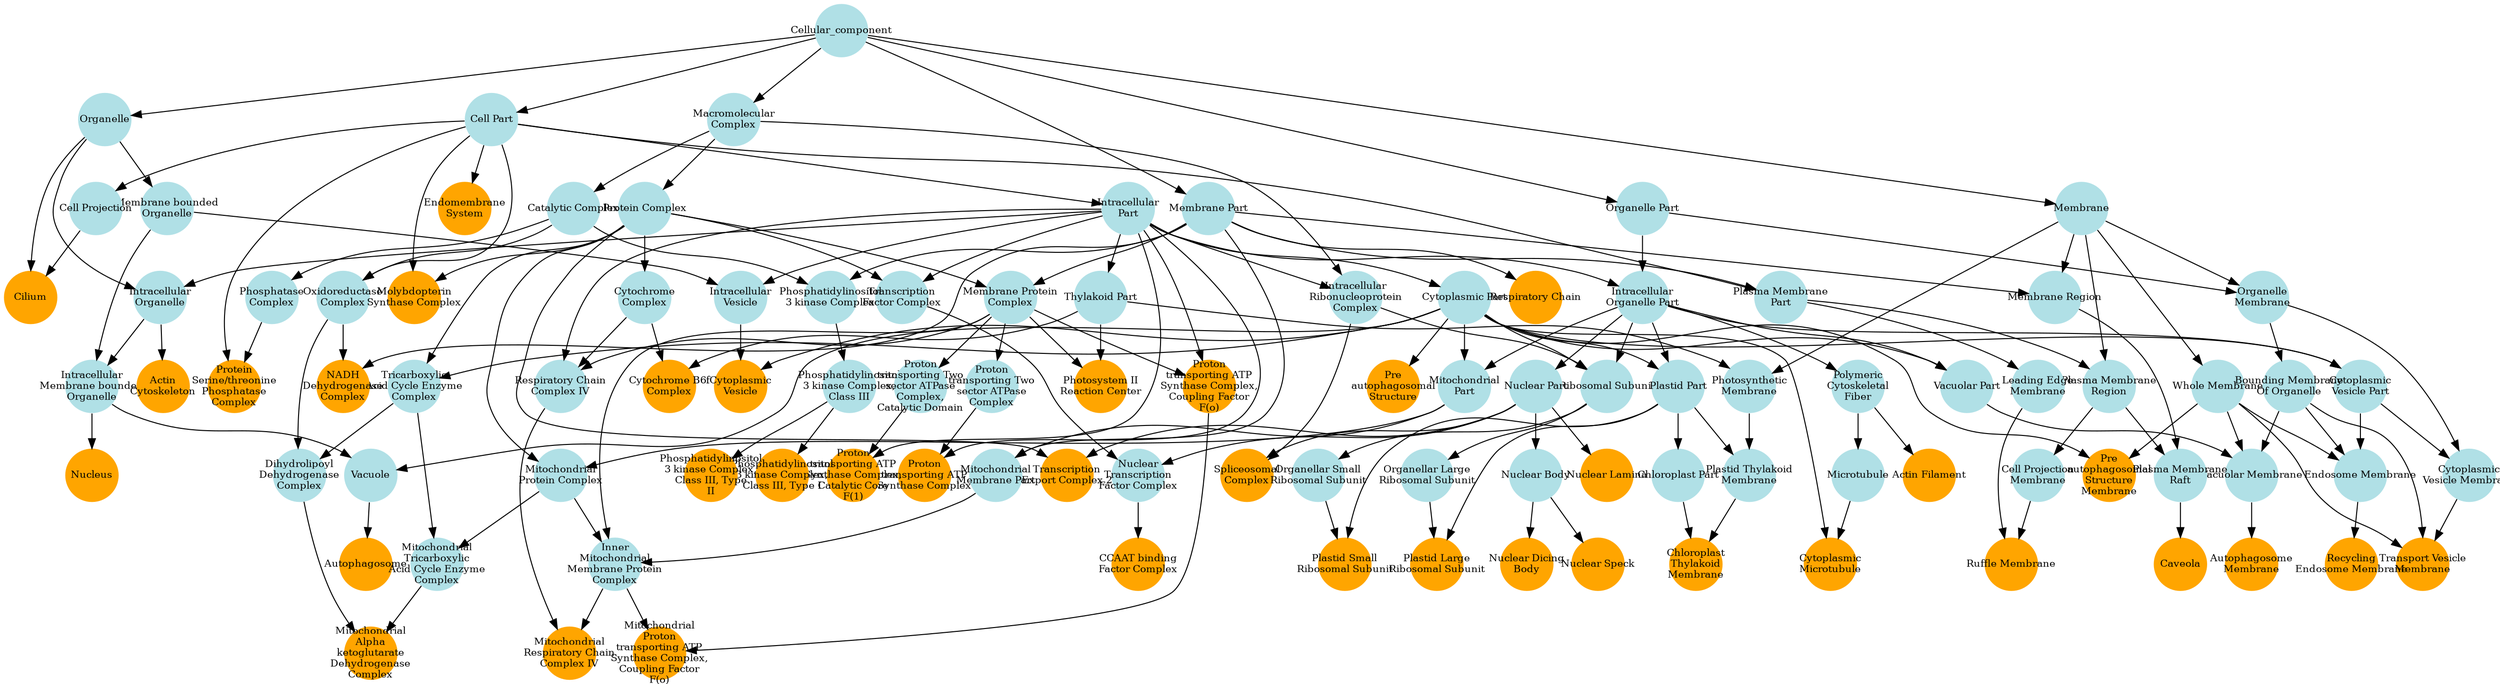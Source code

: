 digraph {
1 [style="filled", fixedsize="true", fontsize="10", shape="circle", width="0.75", fillcolor="powderblue", label="Cellular_component", color="transparent"];
2 [style="filled", fixedsize="true", fontsize="10", shape="circle", width="0.75", fillcolor="powderblue", label="Organelle", color="transparent"];
3 [style="filled", fixedsize="true", fontsize="10", shape="circle", width="0.75", fillcolor="powderblue", label="Membrane bounded
Organelle", color="transparent"];
4 [style="filled", fixedsize="true", fontsize="10", shape="circle", width="0.75", fillcolor="powderblue", label="Cell Part", color="transparent"];
5 [style="filled", fixedsize="true", fontsize="10", shape="circle", width="0.75", fillcolor="powderblue", label="Intracellular
Part", color="transparent"];
6 [style="filled", fixedsize="true", fontsize="10", shape="circle", width="0.75", fillcolor="powderblue", label="Intracellular
Organelle", color="transparent"];
7 [style="filled", fixedsize="true", fontsize="10", shape="circle", width="0.75", fillcolor="powderblue", label="Intracellular
Membrane bounded
Organelle", color="transparent"];
8 [style="filled", fixedsize="true", fontsize="10", shape="circle", width="0.75", fillcolor="orange", label="Nucleus", color="transparent"];
9 [style="filled", fixedsize="true", fontsize="10", shape="circle", width="0.75", fillcolor="powderblue", label="Macromolecular
Complex", color="transparent"];
10 [style="filled", fixedsize="true", fontsize="10", shape="circle", width="0.75", fillcolor="powderblue", label="Intracellular
Ribonucleoprotein
Complex", color="transparent"];
11 [style="filled", fixedsize="true", fontsize="10", shape="circle", width="0.75", fillcolor="powderblue", label="Cytoplasmic Part", color="transparent"];
12 [style="filled", fixedsize="true", fontsize="10", shape="circle", width="0.75", fillcolor="powderblue", label="Organelle Part", color="transparent"];
13 [style="filled", fixedsize="true", fontsize="10", shape="circle", width="0.75", fillcolor="powderblue", label="Intracellular
Organelle Part", color="transparent"];
14 [style="filled", fixedsize="true", fontsize="10", shape="circle", width="0.75", fillcolor="powderblue", label="Ribosomal Subunit", color="transparent"];
15 [style="filled", fixedsize="true", fontsize="10", shape="circle", width="0.75", fillcolor="powderblue", label="Organellar Small
Ribosomal Subunit", color="transparent"];
16 [style="filled", fixedsize="true", fontsize="10", shape="circle", width="0.75", fillcolor="powderblue", label="Plastid Part", color="transparent"];
17 [style="filled", fixedsize="true", fontsize="10", shape="circle", width="0.75", fillcolor="orange", label="Plastid Small
Ribosomal Subunit", color="transparent"];
18 [style="filled", fixedsize="true", fontsize="10", shape="circle", width="0.75", fillcolor="powderblue", label="Vacuolar Part", color="transparent"];
19 [style="filled", fixedsize="true", fontsize="10", shape="circle", width="0.75", fillcolor="powderblue", label="Membrane", color="transparent"];
20 [style="filled", fixedsize="true", fontsize="10", shape="circle", width="0.75", fillcolor="powderblue", label="Organelle
Membrane", color="transparent"];
21 [style="filled", fixedsize="true", fontsize="10", shape="circle", width="0.75", fillcolor="powderblue", label="Bounding Membrane
Of Organelle", color="transparent"];
22 [style="filled", fixedsize="true", fontsize="10", shape="circle", width="0.75", fillcolor="powderblue", label="Whole Membrane", color="transparent"];
23 [style="filled", fixedsize="true", fontsize="10", shape="circle", width="0.75", fillcolor="powderblue", label="Vacuolar Membrane", color="transparent"];
24 [style="filled", fixedsize="true", fontsize="10", shape="circle", width="0.75", fillcolor="orange", label="Autophagosome
Membrane", color="transparent"];
25 [style="filled", fixedsize="true", fontsize="10", shape="circle", width="0.75", fillcolor="powderblue", label="Nuclear Part", color="transparent"];
26 [style="filled", fixedsize="true", fontsize="10", shape="circle", width="0.75", fillcolor="powderblue", label="Nuclear Body", color="transparent"];
27 [style="filled", fixedsize="true", fontsize="10", shape="circle", width="0.75", fillcolor="orange", label="Nuclear Speck", color="transparent"];
28 [style="filled", fixedsize="true", fontsize="10", shape="circle", width="0.75", fillcolor="powderblue", label="Vacuole", color="transparent"];
29 [style="filled", fixedsize="true", fontsize="10", shape="circle", width="0.75", fillcolor="orange", label="Autophagosome", color="transparent"];
30 [style="filled", fixedsize="true", fontsize="10", shape="circle", width="0.75", fillcolor="powderblue", label="Intracellular
Vesicle", color="transparent"];
31 [style="filled", fixedsize="true", fontsize="10", shape="circle", width="0.75", fillcolor="orange", label="Cytoplasmic
Vesicle", color="transparent"];
32 [style="filled", fixedsize="true", fontsize="10", shape="circle", width="0.75", fillcolor="powderblue", label="Organellar Large
Ribosomal Subunit", color="transparent"];
33 [style="filled", fixedsize="true", fontsize="10", shape="circle", width="0.75", fillcolor="orange", label="Plastid Large
Ribosomal Subunit", color="transparent"];
34 [style="filled", fixedsize="true", fontsize="10", shape="circle", width="0.75", fillcolor="powderblue", label="Chloroplast Part", color="transparent"];
35 [style="filled", fixedsize="true", fontsize="10", shape="circle", width="0.75", fillcolor="powderblue", label="Thylakoid Part", color="transparent"];
36 [style="filled", fixedsize="true", fontsize="10", shape="circle", width="0.75", fillcolor="powderblue", label="Photosynthetic
Membrane", color="transparent"];
37 [style="filled", fixedsize="true", fontsize="10", shape="circle", width="0.75", fillcolor="powderblue", label="Plastid Thylakoid
Membrane", color="transparent"];
38 [style="filled", fixedsize="true", fontsize="10", shape="circle", width="0.75", fillcolor="orange", label="Chloroplast
Thylakoid
Membrane", color="transparent"];
39 [style="filled", fixedsize="true", fontsize="10", shape="circle", width="0.75", fillcolor="orange", label="Spliceosomal
Complex", color="transparent"];
40 [style="filled", fixedsize="true", fontsize="10", shape="circle", width="0.75", fillcolor="powderblue", label="Membrane Part", color="transparent"];
41 [style="filled", fixedsize="true", fontsize="10", shape="circle", width="0.75", fillcolor="orange", label="Respiratory Chain", color="transparent"];
42 [style="filled", fixedsize="true", fontsize="10", shape="circle", width="0.75", fillcolor="powderblue", label="Catalytic Complex", color="transparent"];
43 [style="filled", fixedsize="true", fontsize="10", shape="circle", width="0.75", fillcolor="powderblue", label="Phosphatidylinositol
3 kinase Complex", color="transparent"];
44 [style="filled", fixedsize="true", fontsize="10", shape="circle", width="0.75", fillcolor="powderblue", label="Phosphatidylinositol
3 kinase Complex,
Class III", color="transparent"];
45 [style="filled", fixedsize="true", fontsize="10", shape="circle", width="0.75", fillcolor="orange", label="Phosphatidylinositol
3 kinase Complex,
Class III, Type I", color="transparent"];
46 [style="filled", fixedsize="true", fontsize="10", shape="circle", width="0.75", fillcolor="orange", label="Phosphatidylinositol
3 kinase Complex,
Class III, Type
II", color="transparent"];
47 [style="filled", fixedsize="true", fontsize="10", shape="circle", width="0.75", fillcolor="powderblue", label="Polymeric
Cytoskeletal
Fiber", color="transparent"];
48 [style="filled", fixedsize="true", fontsize="10", shape="circle", width="0.75", fillcolor="powderblue", label="Microtubule", color="transparent"];
49 [style="filled", fixedsize="true", fontsize="10", shape="circle", width="0.75", fillcolor="orange", label="Cytoplasmic
Microtubule", color="transparent"];
50 [style="filled", fixedsize="true", fontsize="10", shape="circle", width="0.75", fillcolor="orange", label="Pre
autophagosomal
Structure", color="transparent"];
51 [style="filled", fixedsize="true", fontsize="10", shape="circle", width="0.75", fillcolor="powderblue", label="Protein Complex", color="transparent"];
52 [style="filled", fixedsize="true", fontsize="10", shape="circle", width="0.75", fillcolor="powderblue", label="Membrane Protein
Complex", color="transparent"];
53 [style="filled", fixedsize="true", fontsize="10", shape="circle", width="0.75", fillcolor="orange", label="Proton
transporting ATP
Synthase Complex,
Coupling Factor
F(o)", color="transparent"];
54 [style="filled", fixedsize="true", fontsize="10", shape="circle", width="0.75", fillcolor="orange", label="Nuclear Dicing
Body", color="transparent"];
55 [style="filled", fixedsize="true", fontsize="10", shape="circle", width="0.75", fillcolor="powderblue", label="Proton
transporting Two
sector ATPase
Complex", color="transparent"];
56 [style="filled", fixedsize="true", fontsize="10", shape="circle", width="0.75", fillcolor="orange", label="Proton
transporting ATP
Synthase Complex", color="transparent"];
57 [style="filled", fixedsize="true", fontsize="10", shape="circle", width="0.75", fillcolor="orange", label="Pre
autophagosomal
Structure
Membrane", color="transparent"];
58 [style="filled", fixedsize="true", fontsize="10", shape="circle", width="0.75", fillcolor="orange", label="Actin
Cytoskeleton", color="transparent"];
59 [style="filled", fixedsize="true", fontsize="10", shape="circle", width="0.75", fillcolor="powderblue", label="Cell Projection", color="transparent"];
60 [style="filled", fixedsize="true", fontsize="10", shape="circle", width="0.75", fillcolor="orange", label="Cilium", color="transparent"];
61 [style="filled", fixedsize="true", fontsize="10", shape="circle", width="0.75", fillcolor="orange", label="Transcription
Export Complex 2", color="transparent"];
62 [style="filled", fixedsize="true", fontsize="10", shape="circle", width="0.75", fillcolor="powderblue", label="Tricarboxylic
Acid Cycle Enzyme
Complex", color="transparent"];
63 [style="filled", fixedsize="true", fontsize="10", shape="circle", width="0.75", fillcolor="powderblue", label="Mitochondrial
Part", color="transparent"];
64 [style="filled", fixedsize="true", fontsize="10", shape="circle", width="0.75", fillcolor="powderblue", label="Mitochondrial
Protein Complex", color="transparent"];
65 [style="filled", fixedsize="true", fontsize="10", shape="circle", width="0.75", fillcolor="powderblue", label="Mitochondrial
Tricarboxylic
Acid Cycle Enzyme
Complex", color="transparent"];
66 [style="filled", fixedsize="true", fontsize="10", shape="circle", width="0.75", fillcolor="powderblue", label="Oxidoreductase
Complex", color="transparent"];
67 [style="filled", fixedsize="true", fontsize="10", shape="circle", width="0.75", fillcolor="powderblue", label="Dihydrolipoyl
Dehydrogenase
Complex", color="transparent"];
68 [style="filled", fixedsize="true", fontsize="10", shape="circle", width="0.75", fillcolor="orange", label="Mitochondrial
Alpha
ketoglutarate
Dehydrogenase
Complex", color="transparent"];
69 [style="filled", fixedsize="true", fontsize="10", shape="circle", width="0.75", fillcolor="orange", label="Photosystem II
Reaction Center", color="transparent"];
70 [style="filled", fixedsize="true", fontsize="10", shape="circle", width="0.75", fillcolor="orange", label="NADH
Dehydrogenase
Complex", color="transparent"];
71 [style="filled", fixedsize="true", fontsize="10", shape="circle", width="0.75", fillcolor="powderblue", label="Cytochrome
Complex", color="transparent"];
72 [style="filled", fixedsize="true", fontsize="10", shape="circle", width="0.75", fillcolor="powderblue", label="Respiratory Chain
Complex IV", color="transparent"];
73 [style="filled", fixedsize="true", fontsize="10", shape="circle", width="0.75", fillcolor="powderblue", label="Mitochondrial
Membrane Part", color="transparent"];
74 [style="filled", fixedsize="true", fontsize="10", shape="circle", width="0.75", fillcolor="powderblue", label="Inner
Mitochondrial
Membrane Protein
Complex", color="transparent"];
75 [style="filled", fixedsize="true", fontsize="10", shape="circle", width="0.75", fillcolor="orange", label="Mitochondrial
Respiratory Chain
Complex IV", color="transparent"];
76 [style="filled", fixedsize="true", fontsize="10", shape="circle", width="0.75", fillcolor="powderblue", label="Proton
transporting Two
sector ATPase
Complex,
Catalytic Domain", color="transparent"];
77 [style="filled", fixedsize="true", fontsize="10", shape="circle", width="0.75", fillcolor="orange", label="Proton
transporting ATP
Synthase Complex,
Catalytic Core
F(1)", color="transparent"];
78 [style="filled", fixedsize="true", fontsize="10", shape="circle", width="0.75", fillcolor="orange", label="Actin Filament", color="transparent"];
79 [style="filled", fixedsize="true", fontsize="10", shape="circle", width="0.75", fillcolor="orange", label="Mitochondrial
Proton
transporting ATP
Synthase Complex,
Coupling Factor
F(o)", color="transparent"];
80 [style="filled", fixedsize="true", fontsize="10", shape="circle", width="0.75", fillcolor="orange", label="Molybdopterin
Synthase Complex", color="transparent"];
81 [style="filled", fixedsize="true", fontsize="10", shape="circle", width="0.75", fillcolor="powderblue", label="Plasma Membrane
Part", color="transparent"];
82 [style="filled", fixedsize="true", fontsize="10", shape="circle", width="0.75", fillcolor="powderblue", label="Plasma Membrane
Region", color="transparent"];
83 [style="filled", fixedsize="true", fontsize="10", shape="circle", width="0.75", fillcolor="powderblue", label="Cell Projection
Membrane", color="transparent"];
84 [style="filled", fixedsize="true", fontsize="10", shape="circle", width="0.75", fillcolor="powderblue", label="Leading Edge
Membrane", color="transparent"];
85 [style="filled", fixedsize="true", fontsize="10", shape="circle", width="0.75", fillcolor="orange", label="Ruffle Membrane", color="transparent"];
86 [style="filled", fixedsize="true", fontsize="10", shape="circle", width="0.75", fillcolor="powderblue", label="Phosphatase
Complex", color="transparent"];
87 [style="filled", fixedsize="true", fontsize="10", shape="circle", width="0.75", fillcolor="orange", label="Protein
Serine/threonine
Phosphatase
Complex", color="transparent"];
88 [style="filled", fixedsize="true", fontsize="10", shape="circle", width="0.75", fillcolor="orange", label="Nuclear Lamina", color="transparent"];
89 [style="filled", fixedsize="true", fontsize="10", shape="circle", width="0.75", fillcolor="powderblue", label="Membrane Region", color="transparent"];
90 [style="filled", fixedsize="true", fontsize="10", shape="circle", width="0.75", fillcolor="powderblue", label="Plasma Membrane
Raft", color="transparent"];
91 [style="filled", fixedsize="true", fontsize="10", shape="circle", width="0.75", fillcolor="orange", label="Caveola", color="transparent"];
92 [style="filled", fixedsize="true", fontsize="10", shape="circle", width="0.75", fillcolor="powderblue", label="Cytoplasmic
Vesicle Part", color="transparent"];
93 [style="filled", fixedsize="true", fontsize="10", shape="circle", width="0.75", fillcolor="powderblue", label="Cytoplasmic
Vesicle Membrane", color="transparent"];
94 [style="filled", fixedsize="true", fontsize="10", shape="circle", width="0.75", fillcolor="orange", label="Transport Vesicle
Membrane", color="transparent"];
95 [style="filled", fixedsize="true", fontsize="10", shape="circle", width="0.75", fillcolor="powderblue", label="Endosome Membrane", color="transparent"];
96 [style="filled", fixedsize="true", fontsize="10", shape="circle", width="0.75", fillcolor="orange", label="Recycling
Endosome Membrane", color="transparent"];
97 [style="filled", fixedsize="true", fontsize="10", shape="circle", width="0.75", fillcolor="orange", label="Cytochrome B6f
Complex", color="transparent"];
98 [style="filled", fixedsize="true", fontsize="10", shape="circle", width="0.75", fillcolor="powderblue", label="Transcription
Factor Complex", color="transparent"];
99 [style="filled", fixedsize="true", fontsize="10", shape="circle", width="0.75", fillcolor="powderblue", label="Nuclear
Transcription
Factor Complex", color="transparent"];
100 [style="filled", fixedsize="true", fontsize="10", shape="circle", width="0.75", fillcolor="orange", label="CCAAT binding
Factor Complex", color="transparent"];
101 [style="filled", fixedsize="true", fontsize="10", shape="circle", width="0.75", fillcolor="orange", label="Endomembrane
System", color="transparent"];
1 -> 2 [color="#000000", lty="solid"];
2 -> 3 [color="#000000", lty="solid"];
1 -> 4 [color="#000000", lty="solid"];
4 -> 5 [color="#000000", lty="solid"];
2 -> 6 [color="#000000", lty="solid"];
5 -> 6 [color="#000000", lty="solid"];
3 -> 7 [color="#000000", lty="solid"];
6 -> 7 [color="#000000", lty="solid"];
7 -> 8 [color="#000000", lty="solid"];
1 -> 9 [color="#000000", lty="solid"];
5 -> 10 [color="#000000", lty="solid"];
9 -> 10 [color="#000000", lty="solid"];
5 -> 11 [color="#000000", lty="solid"];
1 -> 12 [color="#000000", lty="solid"];
5 -> 13 [color="#000000", lty="solid"];
12 -> 13 [color="#000000", lty="solid"];
10 -> 14 [color="#000000", lty="solid"];
11 -> 14 [color="#000000", lty="solid"];
13 -> 14 [color="#000000", lty="solid"];
14 -> 15 [color="#000000", lty="solid"];
11 -> 16 [color="#000000", lty="solid"];
13 -> 16 [color="#000000", lty="solid"];
15 -> 17 [color="#000000", lty="solid"];
16 -> 17 [color="#000000", lty="solid"];
11 -> 18 [color="#000000", lty="solid"];
13 -> 18 [color="#000000", lty="solid"];
1 -> 19 [color="#000000", lty="solid"];
12 -> 20 [color="#000000", lty="solid"];
19 -> 20 [color="#000000", lty="solid"];
20 -> 21 [color="#000000", lty="solid"];
19 -> 22 [color="#000000", lty="solid"];
18 -> 23 [color="#000000", lty="solid"];
21 -> 23 [color="#000000", lty="solid"];
22 -> 23 [color="#000000", lty="solid"];
23 -> 24 [color="#000000", lty="solid"];
13 -> 25 [color="#000000", lty="solid"];
25 -> 26 [color="#000000", lty="solid"];
26 -> 27 [color="#000000", lty="solid"];
7 -> 28 [color="#000000", lty="solid"];
11 -> 28 [color="#000000", lty="solid"];
28 -> 29 [color="#000000", lty="solid"];
3 -> 30 [color="#000000", lty="solid"];
5 -> 30 [color="#000000", lty="solid"];
11 -> 31 [color="#000000", lty="solid"];
30 -> 31 [color="#000000", lty="solid"];
14 -> 32 [color="#000000", lty="solid"];
16 -> 33 [color="#000000", lty="solid"];
32 -> 33 [color="#000000", lty="solid"];
16 -> 34 [color="#000000", lty="solid"];
5 -> 35 [color="#000000", lty="solid"];
19 -> 36 [color="#000000", lty="solid"];
35 -> 36 [color="#000000", lty="solid"];
16 -> 37 [color="#000000", lty="solid"];
36 -> 37 [color="#000000", lty="solid"];
34 -> 38 [color="#000000", lty="solid"];
37 -> 38 [color="#000000", lty="solid"];
10 -> 39 [color="#000000", lty="solid"];
25 -> 39 [color="#000000", lty="solid"];
1 -> 40 [color="#000000", lty="solid"];
40 -> 41 [color="#000000", lty="solid"];
9 -> 42 [color="#000000", lty="solid"];
40 -> 43 [color="#000000", lty="solid"];
42 -> 43 [color="#000000", lty="solid"];
43 -> 44 [color="#000000", lty="solid"];
44 -> 45 [color="#000000", lty="solid"];
44 -> 46 [color="#000000", lty="solid"];
13 -> 47 [color="#000000", lty="solid"];
47 -> 48 [color="#000000", lty="solid"];
11 -> 49 [color="#000000", lty="solid"];
48 -> 49 [color="#000000", lty="solid"];
11 -> 50 [color="#000000", lty="solid"];
9 -> 51 [color="#000000", lty="solid"];
40 -> 52 [color="#000000", lty="solid"];
51 -> 52 [color="#000000", lty="solid"];
5 -> 53 [color="#000000", lty="solid"];
52 -> 53 [color="#000000", lty="solid"];
26 -> 54 [color="#000000", lty="solid"];
52 -> 55 [color="#000000", lty="solid"];
5 -> 56 [color="#000000", lty="solid"];
55 -> 56 [color="#000000", lty="solid"];
11 -> 57 [color="#000000", lty="solid"];
22 -> 57 [color="#000000", lty="solid"];
6 -> 58 [color="#000000", lty="solid"];
4 -> 59 [color="#000000", lty="solid"];
2 -> 60 [color="#000000", lty="solid"];
59 -> 60 [color="#000000", lty="solid"];
25 -> 61 [color="#000000", lty="solid"];
51 -> 61 [color="#000000", lty="solid"];
11 -> 62 [color="#000000", lty="solid"];
51 -> 62 [color="#000000", lty="solid"];
11 -> 63 [color="#000000", lty="solid"];
13 -> 63 [color="#000000", lty="solid"];
51 -> 64 [color="#000000", lty="solid"];
63 -> 64 [color="#000000", lty="solid"];
62 -> 65 [color="#000000", lty="solid"];
64 -> 65 [color="#000000", lty="solid"];
4 -> 66 [color="#000000", lty="solid"];
42 -> 66 [color="#000000", lty="solid"];
62 -> 67 [color="#000000", lty="solid"];
66 -> 67 [color="#000000", lty="solid"];
65 -> 68 [color="#000000", lty="solid"];
67 -> 68 [color="#000000", lty="solid"];
35 -> 69 [color="#000000", lty="solid"];
52 -> 69 [color="#000000", lty="solid"];
40 -> 70 [color="#000000", lty="solid"];
66 -> 70 [color="#000000", lty="solid"];
51 -> 71 [color="#000000", lty="solid"];
5 -> 72 [color="#000000", lty="solid"];
52 -> 72 [color="#000000", lty="solid"];
71 -> 72 [color="#000000", lty="solid"];
40 -> 73 [color="#000000", lty="solid"];
63 -> 73 [color="#000000", lty="solid"];
52 -> 74 [color="#000000", lty="solid"];
64 -> 74 [color="#000000", lty="solid"];
73 -> 74 [color="#000000", lty="solid"];
72 -> 75 [color="#000000", lty="solid"];
74 -> 75 [color="#000000", lty="solid"];
52 -> 76 [color="#000000", lty="solid"];
5 -> 77 [color="#000000", lty="solid"];
76 -> 77 [color="#000000", lty="solid"];
47 -> 78 [color="#000000", lty="solid"];
53 -> 79 [color="#000000", lty="solid"];
74 -> 79 [color="#000000", lty="solid"];
4 -> 80 [color="#000000", lty="solid"];
51 -> 80 [color="#000000", lty="solid"];
4 -> 81 [color="#000000", lty="solid"];
40 -> 81 [color="#000000", lty="solid"];
19 -> 82 [color="#000000", lty="solid"];
81 -> 82 [color="#000000", lty="solid"];
82 -> 83 [color="#000000", lty="solid"];
81 -> 84 [color="#000000", lty="solid"];
83 -> 85 [color="#000000", lty="solid"];
84 -> 85 [color="#000000", lty="solid"];
42 -> 86 [color="#000000", lty="solid"];
4 -> 87 [color="#000000", lty="solid"];
86 -> 87 [color="#000000", lty="solid"];
25 -> 88 [color="#000000", lty="solid"];
19 -> 89 [color="#000000", lty="solid"];
40 -> 89 [color="#000000", lty="solid"];
82 -> 90 [color="#000000", lty="solid"];
89 -> 90 [color="#000000", lty="solid"];
90 -> 91 [color="#000000", lty="solid"];
11 -> 92 [color="#000000", lty="solid"];
13 -> 92 [color="#000000", lty="solid"];
20 -> 93 [color="#000000", lty="solid"];
92 -> 93 [color="#000000", lty="solid"];
21 -> 94 [color="#000000", lty="solid"];
22 -> 94 [color="#000000", lty="solid"];
93 -> 94 [color="#000000", lty="solid"];
21 -> 95 [color="#000000", lty="solid"];
22 -> 95 [color="#000000", lty="solid"];
92 -> 95 [color="#000000", lty="solid"];
95 -> 96 [color="#000000", lty="solid"];
35 -> 97 [color="#000000", lty="solid"];
71 -> 97 [color="#000000", lty="solid"];
5 -> 98 [color="#000000", lty="solid"];
51 -> 98 [color="#000000", lty="solid"];
25 -> 99 [color="#000000", lty="solid"];
98 -> 99 [color="#000000", lty="solid"];
99 -> 100 [color="#000000", lty="solid"];
4 -> 101 [color="#000000", lty="solid"];
}
